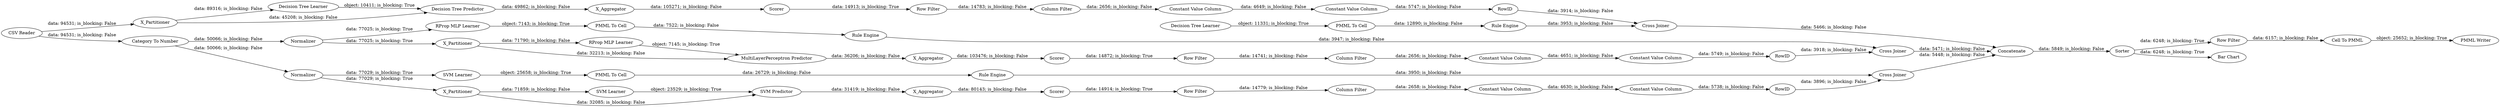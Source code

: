 digraph {
	"-8199959225448030568_293" [label=RowID]
	"8060986386107249483_31" [label="Decision Tree Learner"]
	"8060986386107249483_32" [label="Decision Tree Predictor"]
	"-8199959225448030568_294" [label="Column Filter"]
	"5554830743647501974_34" [label="Rule Engine"]
	"5358113568341703578_33" [label="Decision Tree Learner"]
	"8060986386107249483_38" [label="Cross Joiner"]
	"-2506550826949209236_9" [label="Row Filter"]
	"8060986386107249483_2" [label=X_Partitioner]
	"-2992011513103434805_35" [label="Rule Engine"]
	"8011615495702419395_40" [label=Scorer]
	"-2506550826949209236_293" [label=RowID]
	"-956410151888752510_31" [label="SVM Learner"]
	"-2506550826949209236_290" [label="Constant Value Column"]
	"-1098611544786027953_60" [label=Concatenate]
	"-1098611544786027953_52" [label=Sorter]
	"8011615495702419395_39" [label=Normalizer]
	"-2506550826949209236_294" [label="Column Filter"]
	"8011615495702419395_38" [label="Cross Joiner"]
	"8011615495702419395_7" [label=X_Aggregator]
	"-8199959225448030568_292" [label="Constant Value Column"]
	"8011615495702419395_31" [label="RProp MLP Learner"]
	"5554830743647501974_22" [label="PMML To Cell"]
	"-2992011513103434805_33" [label="SVM Learner"]
	"-1098611544786027953_58" [label="Category To Number"]
	"-1098611544786027953_54" [label="Cell To PMML"]
	"-1098611544786027953_62" [label="CSV Reader"]
	"-1098611544786027953_61" [label="PMML Writer"]
	"5358113568341703578_34" [label="Rule Engine"]
	"-4402238898627049755_294" [label="Column Filter"]
	"-4402238898627049755_290" [label="Constant Value Column"]
	"8060986386107249483_39" [label=Scorer]
	"8011615495702419395_32" [label="MultiLayerPerceptron Predictor"]
	"-956410151888752510_39" [label="Cross Joiner"]
	"-8199959225448030568_290" [label="Constant Value Column"]
	"-956410151888752510_7" [label=X_Aggregator]
	"-956410151888752510_41" [label=Scorer]
	"-1098611544786027953_53" [label="Row Filter"]
	"-2506550826949209236_292" [label="Constant Value Column"]
	"-4402238898627049755_9" [label="Row Filter"]
	"-1098611544786027953_59" [label="Bar Chart"]
	"-956410151888752510_2" [label=X_Partitioner]
	"-4402238898627049755_292" [label="Constant Value Column"]
	"-2992011513103434805_34" [label="PMML To Cell"]
	"-956410151888752510_32" [label="SVM Predictor"]
	"5358113568341703578_28" [label="PMML To Cell"]
	"-956410151888752510_40" [label=Normalizer]
	"8011615495702419395_2" [label=X_Partitioner]
	"5554830743647501974_35" [label="RProp MLP Learner"]
	"-4402238898627049755_293" [label=RowID]
	"-8199959225448030568_9" [label="Row Filter"]
	"8060986386107249483_7" [label=X_Aggregator]
	"-1098611544786027953_54" -> "-1098611544786027953_61" [label="object: 25652; is_blocking: True"]
	"-8199959225448030568_292" -> "-8199959225448030568_293" [label="data: 5747; is_blocking: False"]
	"8011615495702419395_39" -> "8011615495702419395_2" [label="data: 77025; is_blocking: True"]
	"-4402238898627049755_293" -> "-956410151888752510_39" [label="data: 3896; is_blocking: False"]
	"-8199959225448030568_9" -> "-8199959225448030568_294" [label="data: 14783; is_blocking: False"]
	"-956410151888752510_32" -> "-956410151888752510_7" [label="data: 31419; is_blocking: False"]
	"-8199959225448030568_293" -> "8060986386107249483_38" [label="data: 3914; is_blocking: False"]
	"-956410151888752510_41" -> "-4402238898627049755_9" [label="data: 14914; is_blocking: True"]
	"8011615495702419395_7" -> "8011615495702419395_40" [label="data: 103476; is_blocking: False"]
	"-1098611544786027953_53" -> "-1098611544786027953_54" [label="data: 6157; is_blocking: False"]
	"-956410151888752510_39" -> "-1098611544786027953_60" [label="data: 5448; is_blocking: False"]
	"-1098611544786027953_62" -> "8060986386107249483_2" [label="data: 94531; is_blocking: False"]
	"-1098611544786027953_62" -> "-1098611544786027953_58" [label="data: 94531; is_blocking: False"]
	"-2992011513103434805_35" -> "-956410151888752510_39" [label="data: 3950; is_blocking: False"]
	"-956410151888752510_2" -> "-956410151888752510_31" [label="data: 71859; is_blocking: False"]
	"8060986386107249483_39" -> "-8199959225448030568_9" [label="data: 14913; is_blocking: True"]
	"8011615495702419395_39" -> "5554830743647501974_35" [label="data: 77025; is_blocking: True"]
	"-2506550826949209236_9" -> "-2506550826949209236_294" [label="data: 14741; is_blocking: False"]
	"5554830743647501974_35" -> "5554830743647501974_22" [label="object: 7143; is_blocking: True"]
	"5358113568341703578_33" -> "5358113568341703578_28" [label="object: 11331; is_blocking: True"]
	"-956410151888752510_31" -> "-956410151888752510_32" [label="object: 23529; is_blocking: True"]
	"-2506550826949209236_292" -> "-2506550826949209236_293" [label="data: 5749; is_blocking: False"]
	"5358113568341703578_28" -> "5358113568341703578_34" [label="data: 12890; is_blocking: False"]
	"-956410151888752510_40" -> "-2992011513103434805_33" [label="data: 77029; is_blocking: True"]
	"5554830743647501974_22" -> "5554830743647501974_34" [label="data: 7522; is_blocking: False"]
	"-8199959225448030568_290" -> "-8199959225448030568_292" [label="data: 4649; is_blocking: False"]
	"8011615495702419395_2" -> "8011615495702419395_32" [label="data: 32213; is_blocking: False"]
	"-2506550826949209236_290" -> "-2506550826949209236_292" [label="data: 4651; is_blocking: False"]
	"8011615495702419395_31" -> "8011615495702419395_32" [label="object: 7145; is_blocking: True"]
	"-956410151888752510_7" -> "-956410151888752510_41" [label="data: 80143; is_blocking: False"]
	"8060986386107249483_7" -> "8060986386107249483_39" [label="data: 105271; is_blocking: False"]
	"8060986386107249483_32" -> "8060986386107249483_7" [label="data: 49862; is_blocking: False"]
	"-956410151888752510_2" -> "-956410151888752510_32" [label="data: 32085; is_blocking: False"]
	"5554830743647501974_34" -> "8011615495702419395_38" [label="data: 3947; is_blocking: False"]
	"-1098611544786027953_60" -> "-1098611544786027953_52" [label="data: 5849; is_blocking: False"]
	"8011615495702419395_2" -> "8011615495702419395_31" [label="data: 71790; is_blocking: False"]
	"-4402238898627049755_290" -> "-4402238898627049755_292" [label="data: 4630; is_blocking: False"]
	"5358113568341703578_34" -> "8060986386107249483_38" [label="data: 3953; is_blocking: False"]
	"-2992011513103434805_33" -> "-2992011513103434805_34" [label="object: 25658; is_blocking: True"]
	"-1098611544786027953_58" -> "-956410151888752510_40" [label="data: 50066; is_blocking: False"]
	"8011615495702419395_32" -> "8011615495702419395_7" [label="data: 36206; is_blocking: False"]
	"8060986386107249483_31" -> "8060986386107249483_32" [label="object: 10411; is_blocking: True"]
	"8011615495702419395_38" -> "-1098611544786027953_60" [label="data: 5471; is_blocking: False"]
	"-4402238898627049755_9" -> "-4402238898627049755_294" [label="data: 14779; is_blocking: False"]
	"-956410151888752510_40" -> "-956410151888752510_2" [label="data: 77029; is_blocking: True"]
	"-8199959225448030568_294" -> "-8199959225448030568_290" [label="data: 2656; is_blocking: False"]
	"-4402238898627049755_292" -> "-4402238898627049755_293" [label="data: 5738; is_blocking: False"]
	"-2506550826949209236_293" -> "8011615495702419395_38" [label="data: 3918; is_blocking: False"]
	"8060986386107249483_2" -> "8060986386107249483_32" [label="data: 45208; is_blocking: False"]
	"-1098611544786027953_52" -> "-1098611544786027953_53" [label="data: 6248; is_blocking: True"]
	"8060986386107249483_2" -> "8060986386107249483_31" [label="data: 89316; is_blocking: False"]
	"-1098611544786027953_52" -> "-1098611544786027953_59" [label="data: 6248; is_blocking: True"]
	"-2506550826949209236_294" -> "-2506550826949209236_290" [label="data: 2656; is_blocking: False"]
	"-4402238898627049755_294" -> "-4402238898627049755_290" [label="data: 2658; is_blocking: False"]
	"-2992011513103434805_34" -> "-2992011513103434805_35" [label="data: 26729; is_blocking: False"]
	"-1098611544786027953_58" -> "8011615495702419395_39" [label="data: 50066; is_blocking: False"]
	"8011615495702419395_40" -> "-2506550826949209236_9" [label="data: 14872; is_blocking: True"]
	"8060986386107249483_38" -> "-1098611544786027953_60" [label="data: 5466; is_blocking: False"]
	rankdir=LR
}
